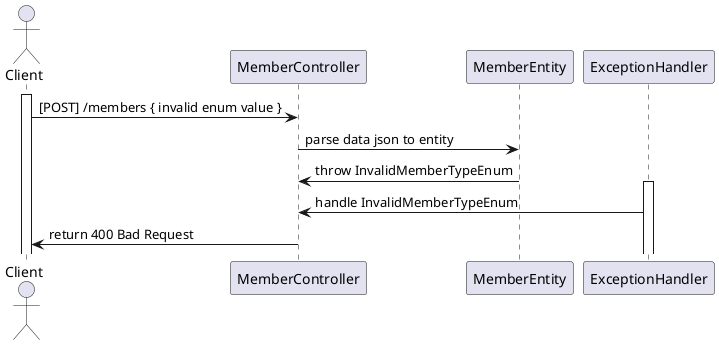 @startuml

actor Client
participant MemberController
participant MemberEntity
participant ExceptionHandler

activate Client

Client -> MemberController : [POST] /members { invalid enum value }
MemberController -> MemberEntity : parse data json to entity
MemberEntity -> MemberController : throw InvalidMemberTypeEnum
activate ExceptionHandler
ExceptionHandler -> MemberController : handle InvalidMemberTypeEnum
MemberController -> Client : return 400 Bad Request

@enduml
